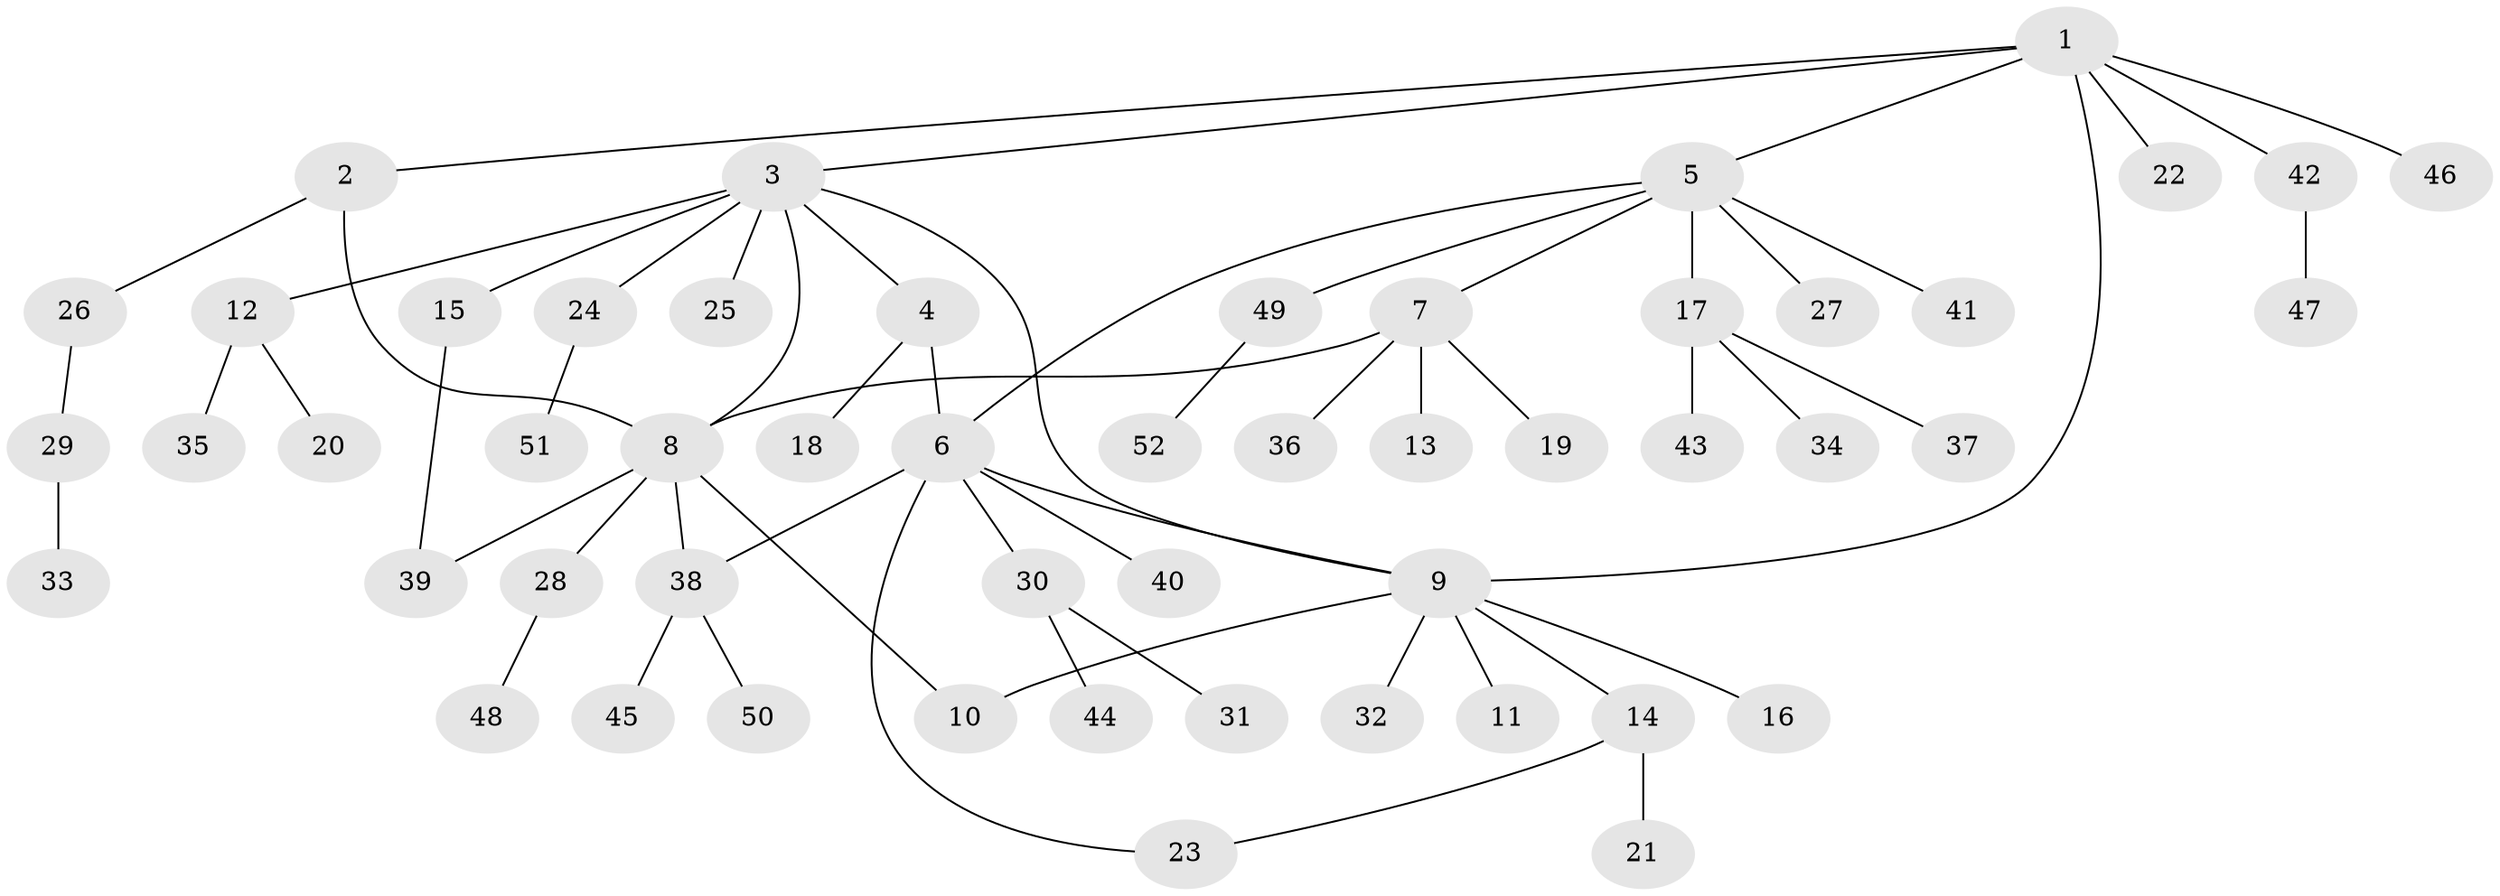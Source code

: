 // coarse degree distribution, {7: 0.05555555555555555, 3: 0.1111111111111111, 8: 0.05555555555555555, 10: 0.027777777777777776, 5: 0.027777777777777776, 2: 0.1388888888888889, 1: 0.5833333333333334}
// Generated by graph-tools (version 1.1) at 2025/19/03/04/25 18:19:57]
// undirected, 52 vertices, 60 edges
graph export_dot {
graph [start="1"]
  node [color=gray90,style=filled];
  1;
  2;
  3;
  4;
  5;
  6;
  7;
  8;
  9;
  10;
  11;
  12;
  13;
  14;
  15;
  16;
  17;
  18;
  19;
  20;
  21;
  22;
  23;
  24;
  25;
  26;
  27;
  28;
  29;
  30;
  31;
  32;
  33;
  34;
  35;
  36;
  37;
  38;
  39;
  40;
  41;
  42;
  43;
  44;
  45;
  46;
  47;
  48;
  49;
  50;
  51;
  52;
  1 -- 2;
  1 -- 3;
  1 -- 5;
  1 -- 9;
  1 -- 22;
  1 -- 42;
  1 -- 46;
  2 -- 8;
  2 -- 26;
  3 -- 4;
  3 -- 8;
  3 -- 9;
  3 -- 12;
  3 -- 15;
  3 -- 24;
  3 -- 25;
  4 -- 6;
  4 -- 18;
  5 -- 6;
  5 -- 7;
  5 -- 17;
  5 -- 27;
  5 -- 41;
  5 -- 49;
  6 -- 9;
  6 -- 23;
  6 -- 30;
  6 -- 38;
  6 -- 40;
  7 -- 8;
  7 -- 13;
  7 -- 19;
  7 -- 36;
  8 -- 10;
  8 -- 28;
  8 -- 38;
  8 -- 39;
  9 -- 10;
  9 -- 11;
  9 -- 14;
  9 -- 16;
  9 -- 32;
  12 -- 20;
  12 -- 35;
  14 -- 21;
  14 -- 23;
  15 -- 39;
  17 -- 34;
  17 -- 37;
  17 -- 43;
  24 -- 51;
  26 -- 29;
  28 -- 48;
  29 -- 33;
  30 -- 31;
  30 -- 44;
  38 -- 45;
  38 -- 50;
  42 -- 47;
  49 -- 52;
}
